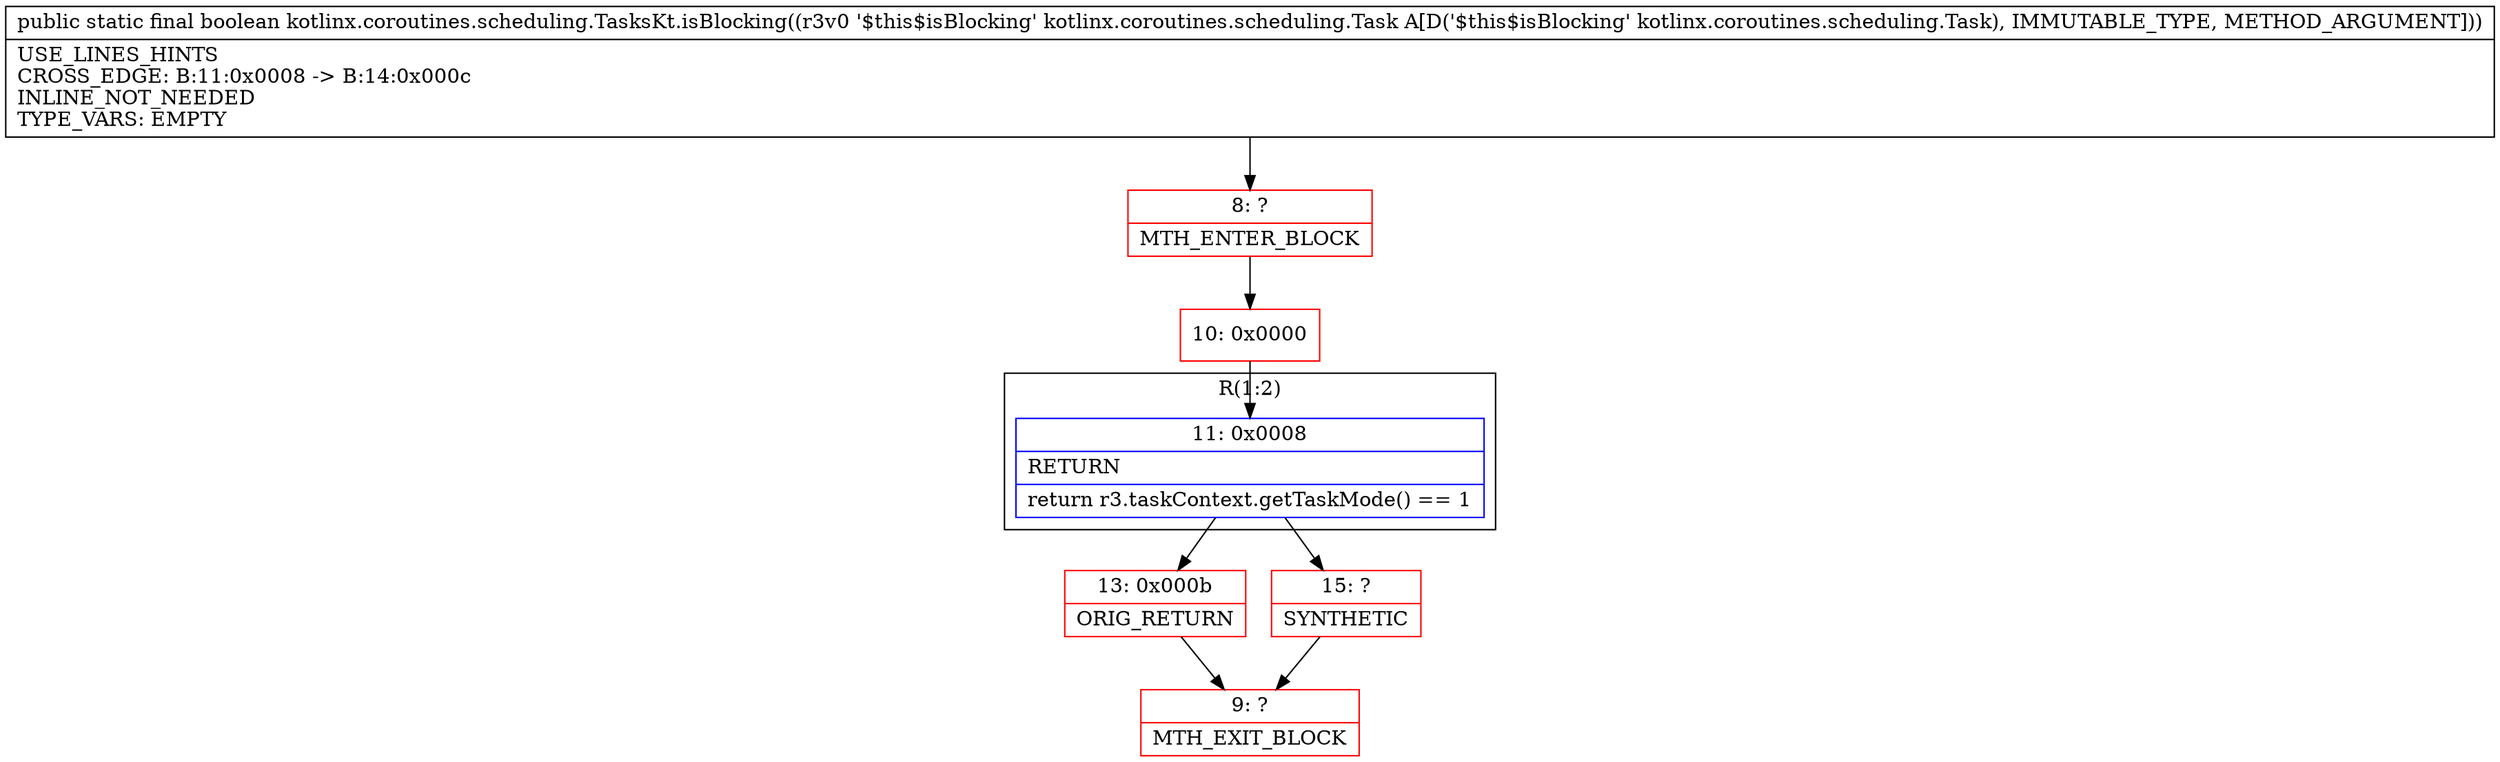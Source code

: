 digraph "CFG forkotlinx.coroutines.scheduling.TasksKt.isBlocking(Lkotlinx\/coroutines\/scheduling\/Task;)Z" {
subgraph cluster_Region_408778866 {
label = "R(1:2)";
node [shape=record,color=blue];
Node_11 [shape=record,label="{11\:\ 0x0008|RETURN\l|return r3.taskContext.getTaskMode() == 1\l}"];
}
Node_8 [shape=record,color=red,label="{8\:\ ?|MTH_ENTER_BLOCK\l}"];
Node_10 [shape=record,color=red,label="{10\:\ 0x0000}"];
Node_13 [shape=record,color=red,label="{13\:\ 0x000b|ORIG_RETURN\l}"];
Node_9 [shape=record,color=red,label="{9\:\ ?|MTH_EXIT_BLOCK\l}"];
Node_15 [shape=record,color=red,label="{15\:\ ?|SYNTHETIC\l}"];
MethodNode[shape=record,label="{public static final boolean kotlinx.coroutines.scheduling.TasksKt.isBlocking((r3v0 '$this$isBlocking' kotlinx.coroutines.scheduling.Task A[D('$this$isBlocking' kotlinx.coroutines.scheduling.Task), IMMUTABLE_TYPE, METHOD_ARGUMENT]))  | USE_LINES_HINTS\lCROSS_EDGE: B:11:0x0008 \-\> B:14:0x000c\lINLINE_NOT_NEEDED\lTYPE_VARS: EMPTY\l}"];
MethodNode -> Node_8;Node_11 -> Node_13;
Node_11 -> Node_15;
Node_8 -> Node_10;
Node_10 -> Node_11;
Node_13 -> Node_9;
Node_15 -> Node_9;
}

